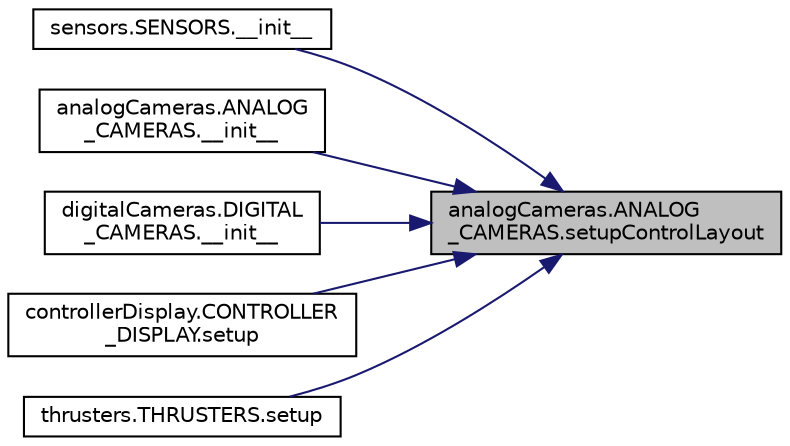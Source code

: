 digraph "analogCameras.ANALOG_CAMERAS.setupControlLayout"
{
 // LATEX_PDF_SIZE
  edge [fontname="Helvetica",fontsize="10",labelfontname="Helvetica",labelfontsize="10"];
  node [fontname="Helvetica",fontsize="10",shape=record];
  rankdir="RL";
  Node1 [label="analogCameras.ANALOG\l_CAMERAS.setupControlLayout",height=0.2,width=0.4,color="black", fillcolor="grey75", style="filled", fontcolor="black",tooltip="CONTROL PANEL TAB ###."];
  Node1 -> Node2 [dir="back",color="midnightblue",fontsize="10",style="solid",fontname="Helvetica"];
  Node2 [label="sensors.SENSORS.__init__",height=0.2,width=0.4,color="black", fillcolor="white", style="filled",URL="$classsensors_1_1_s_e_n_s_o_r_s.html#a3b6ba836891b8c7ded1c9d03add9a1b9",tooltip=" "];
  Node1 -> Node3 [dir="back",color="midnightblue",fontsize="10",style="solid",fontname="Helvetica"];
  Node3 [label="analogCameras.ANALOG\l_CAMERAS.__init__",height=0.2,width=0.4,color="black", fillcolor="white", style="filled",URL="$classanalog_cameras_1_1_a_n_a_l_o_g___c_a_m_e_r_a_s.html#aefc98263fc41cc475abe9f9d12e96c39",tooltip=" "];
  Node1 -> Node4 [dir="back",color="midnightblue",fontsize="10",style="solid",fontname="Helvetica"];
  Node4 [label="digitalCameras.DIGITAL\l_CAMERAS.__init__",height=0.2,width=0.4,color="black", fillcolor="white", style="filled",URL="$classdigital_cameras_1_1_d_i_g_i_t_a_l___c_a_m_e_r_a_s.html#a9206022dacde2a01bb2e05325ef502bb",tooltip=" "];
  Node1 -> Node5 [dir="back",color="midnightblue",fontsize="10",style="solid",fontname="Helvetica"];
  Node5 [label="controllerDisplay.CONTROLLER\l_DISPLAY.setup",height=0.2,width=0.4,color="black", fillcolor="white", style="filled",URL="$classcontroller_display_1_1_c_o_n_t_r_o_l_l_e_r___d_i_s_p_l_a_y.html#a441679662d2472dd082f0c088537e376",tooltip=" "];
  Node1 -> Node6 [dir="back",color="midnightblue",fontsize="10",style="solid",fontname="Helvetica"];
  Node6 [label="thrusters.THRUSTERS.setup",height=0.2,width=0.4,color="black", fillcolor="white", style="filled",URL="$classthrusters_1_1_t_h_r_u_s_t_e_r_s.html#a226b6a75a7b293bee7075261b607c654",tooltip=" "];
}
